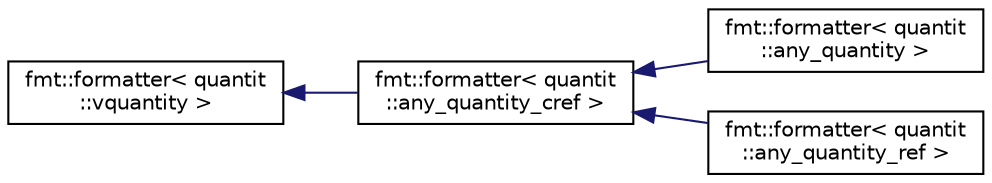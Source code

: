 digraph "Graphical Class Hierarchy"
{
 // LATEX_PDF_SIZE
  edge [fontname="Helvetica",fontsize="10",labelfontname="Helvetica",labelfontsize="10"];
  node [fontname="Helvetica",fontsize="10",shape=record];
  rankdir="LR";
  Node0 [label="fmt::formatter\< quantit\l::vquantity \>",height=0.2,width=0.4,color="black", fillcolor="white", style="filled",URL="$structfmt_1_1formatter_3_01quantit_1_1vquantity_01_4.html",tooltip=" "];
  Node0 -> Node1 [dir="back",color="midnightblue",fontsize="10",style="solid",fontname="Helvetica"];
  Node1 [label="fmt::formatter\< quantit\l::any_quantity_cref \>",height=0.2,width=0.4,color="black", fillcolor="white", style="filled",URL="$structfmt_1_1formatter_3_01quantit_1_1any__quantity__cref_01_4.html",tooltip=" "];
  Node1 -> Node2 [dir="back",color="midnightblue",fontsize="10",style="solid",fontname="Helvetica"];
  Node2 [label="fmt::formatter\< quantit\l::any_quantity \>",height=0.2,width=0.4,color="black", fillcolor="white", style="filled",URL="$structfmt_1_1formatter_3_01quantit_1_1any__quantity_01_4.html",tooltip=" "];
  Node1 -> Node3 [dir="back",color="midnightblue",fontsize="10",style="solid",fontname="Helvetica"];
  Node3 [label="fmt::formatter\< quantit\l::any_quantity_ref \>",height=0.2,width=0.4,color="black", fillcolor="white", style="filled",URL="$structfmt_1_1formatter_3_01quantit_1_1any__quantity__ref_01_4.html",tooltip=" "];
}
